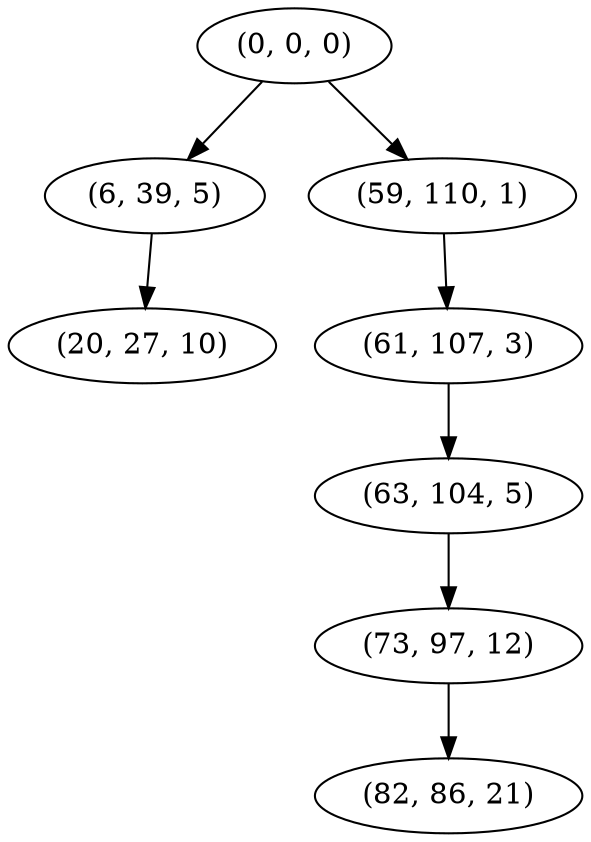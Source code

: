 digraph tree {
    "(0, 0, 0)";
    "(6, 39, 5)";
    "(20, 27, 10)";
    "(59, 110, 1)";
    "(61, 107, 3)";
    "(63, 104, 5)";
    "(73, 97, 12)";
    "(82, 86, 21)";
    "(0, 0, 0)" -> "(6, 39, 5)";
    "(0, 0, 0)" -> "(59, 110, 1)";
    "(6, 39, 5)" -> "(20, 27, 10)";
    "(59, 110, 1)" -> "(61, 107, 3)";
    "(61, 107, 3)" -> "(63, 104, 5)";
    "(63, 104, 5)" -> "(73, 97, 12)";
    "(73, 97, 12)" -> "(82, 86, 21)";
}
